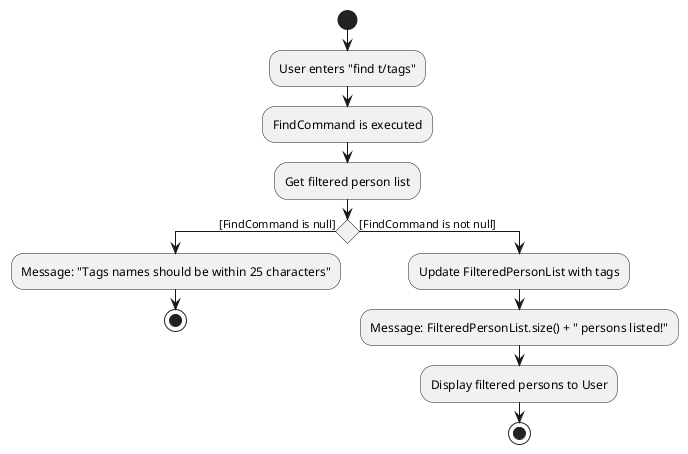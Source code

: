 @startuml
start

:User enters "find t/tags";

:FindCommand is executed;

:Get filtered person list;

if () then ([FindCommand is null])
    :Message: "Tags names should be within 25 characters";
    stop
else ([FindCommand is not null])
    :Update FilteredPersonList with tags;

    :Message: FilteredPersonList.size() + " persons listed!";

    :Display filtered persons to User;

stop
@enduml
